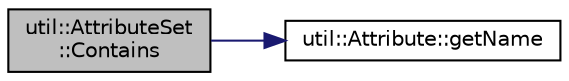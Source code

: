 digraph "util::AttributeSet::Contains"
{
  bgcolor="transparent";
  edge [fontname="Helvetica",fontsize="10",labelfontname="Helvetica",labelfontsize="10"];
  node [fontname="Helvetica",fontsize="10",shape=record];
  rankdir="LR";
  Node1 [label="util::AttributeSet\l::Contains",height=0.2,width=0.4,color="black", fillcolor="grey75", style="filled" fontcolor="black"];
  Node1 -> Node2 [color="midnightblue",fontsize="10",style="solid",fontname="Helvetica"];
  Node2 [label="util::Attribute::getName",height=0.2,width=0.4,color="black",URL="$classutil_1_1Attribute.html#a4472f7e200f271059658519277475a4d"];
}
